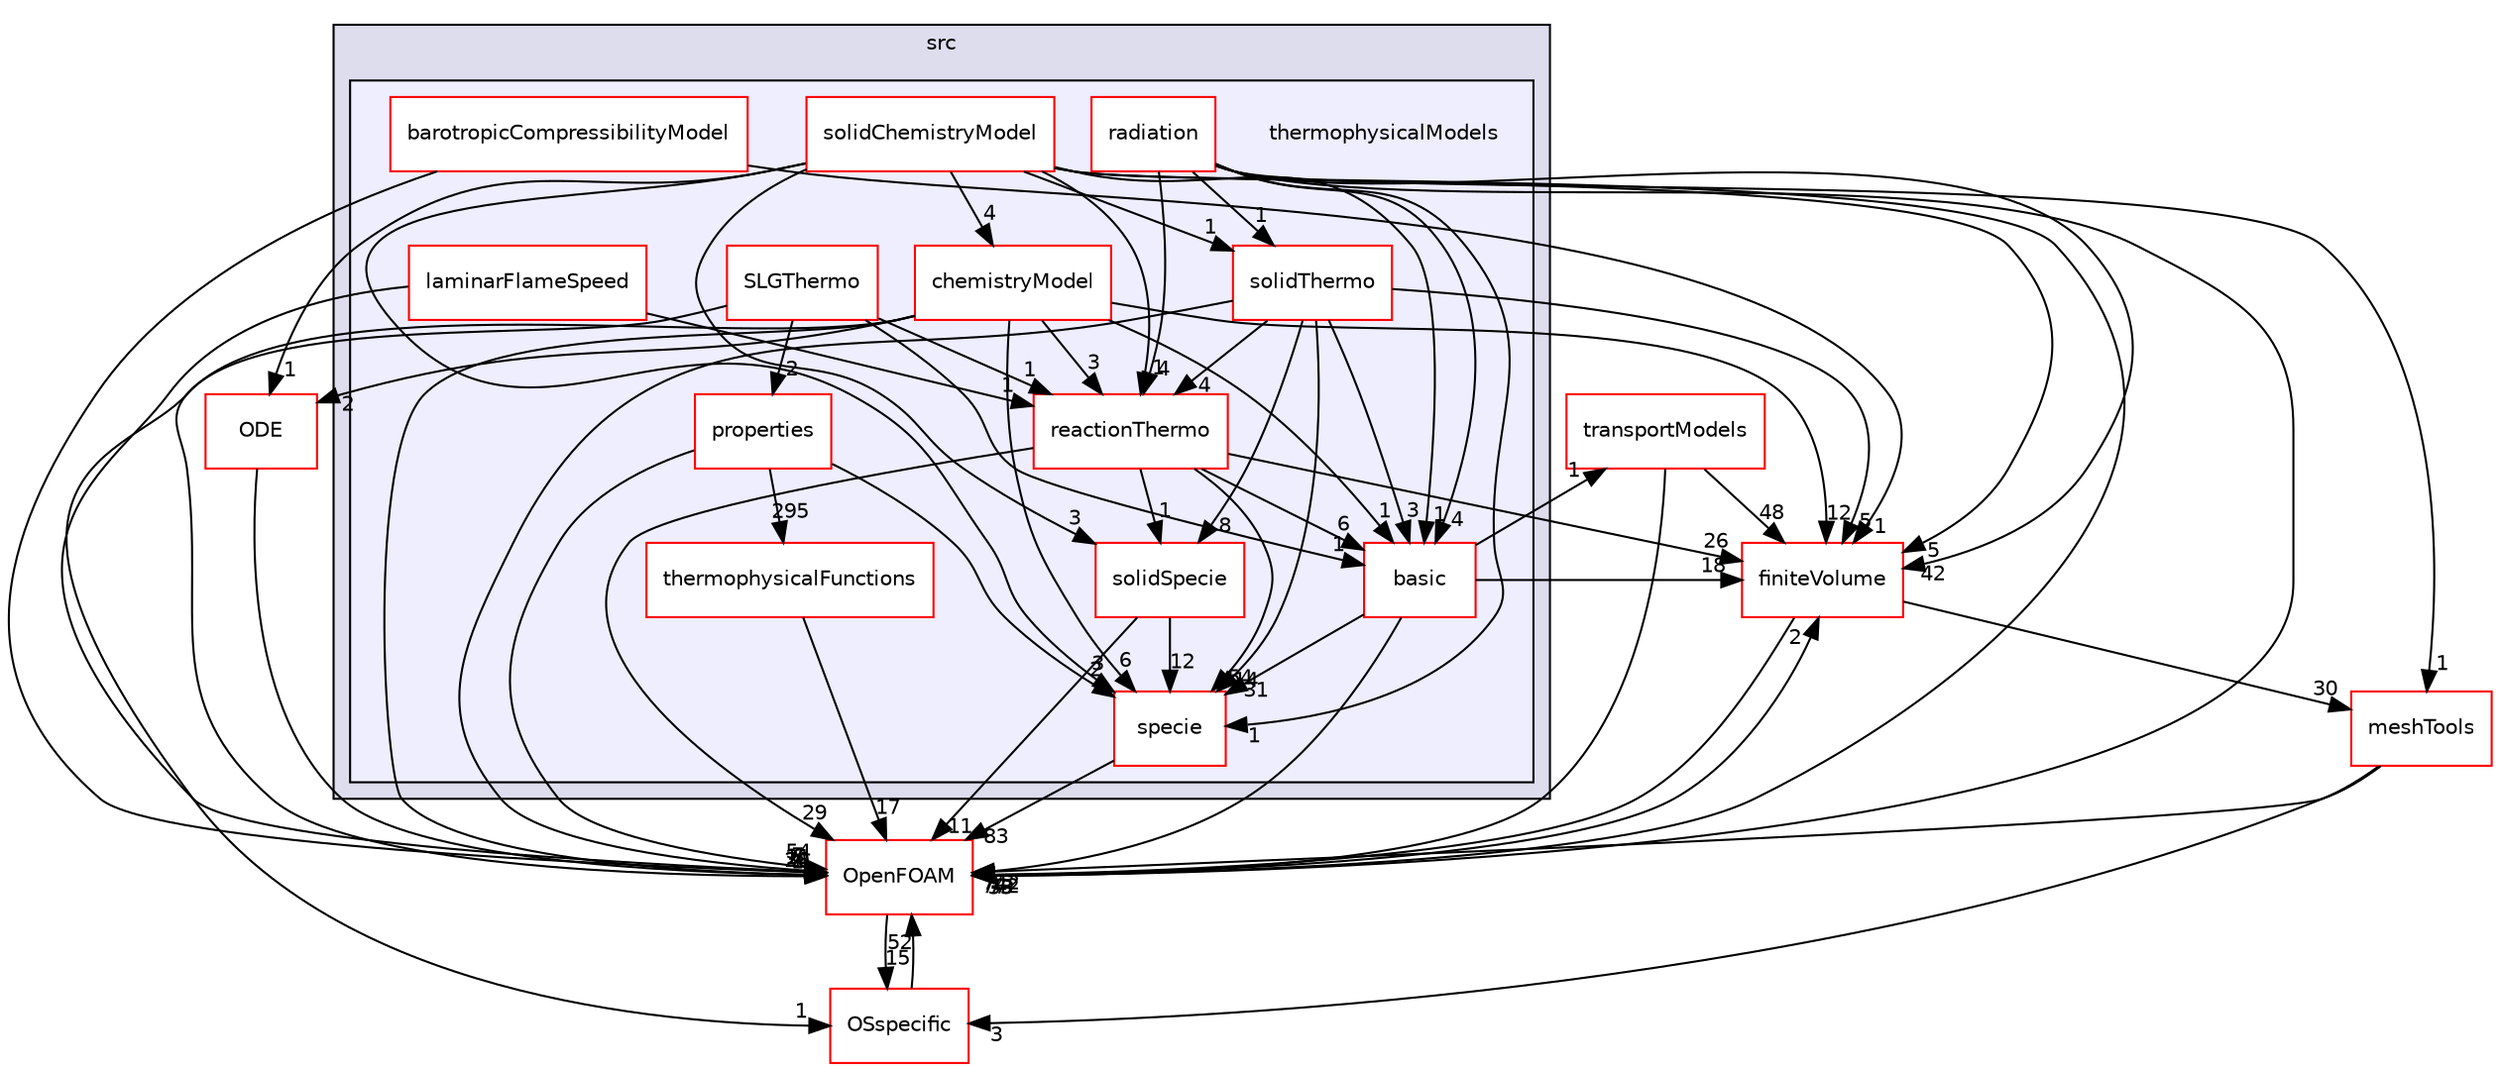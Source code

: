 digraph "src/thermophysicalModels" {
  bgcolor=transparent;
  compound=true
  node [ fontsize="10", fontname="Helvetica"];
  edge [ labelfontsize="10", labelfontname="Helvetica"];
  subgraph clusterdir_68267d1309a1af8e8297ef4c3efbcdba {
    graph [ bgcolor="#ddddee", pencolor="black", label="src" fontname="Helvetica", fontsize="10", URL="dir_68267d1309a1af8e8297ef4c3efbcdba.html"]
  subgraph clusterdir_2778d089ec5c4f66810b11f753867003 {
    graph [ bgcolor="#eeeeff", pencolor="black", label="" URL="dir_2778d089ec5c4f66810b11f753867003.html"];
    dir_2778d089ec5c4f66810b11f753867003 [shape=plaintext label="thermophysicalModels"];
    dir_2ce177fbd1ffaf13b6b16622658e1c6b [shape=box label="barotropicCompressibilityModel" color="red" fillcolor="white" style="filled" URL="dir_2ce177fbd1ffaf13b6b16622658e1c6b.html"];
    dir_38cb9973e0eaf6834e10b18bff965c4b [shape=box label="basic" color="red" fillcolor="white" style="filled" URL="dir_38cb9973e0eaf6834e10b18bff965c4b.html"];
    dir_1d2615a04667ebfe9c88383cd1b75f4e [shape=box label="chemistryModel" color="red" fillcolor="white" style="filled" URL="dir_1d2615a04667ebfe9c88383cd1b75f4e.html"];
    dir_6d661017c4b82204fef6138e75f6f3ff [shape=box label="laminarFlameSpeed" color="red" fillcolor="white" style="filled" URL="dir_6d661017c4b82204fef6138e75f6f3ff.html"];
    dir_3c6632b74bf580b06326716f3509fb55 [shape=box label="properties" color="red" fillcolor="white" style="filled" URL="dir_3c6632b74bf580b06326716f3509fb55.html"];
    dir_372f5e43f50c30dcf3bbe70654c3d27a [shape=box label="radiation" color="red" fillcolor="white" style="filled" URL="dir_372f5e43f50c30dcf3bbe70654c3d27a.html"];
    dir_87c7a4a86ffb283740ec390ea55551cb [shape=box label="reactionThermo" color="red" fillcolor="white" style="filled" URL="dir_87c7a4a86ffb283740ec390ea55551cb.html"];
    dir_f36cb8566f9af60a41b6fcbfb833c602 [shape=box label="SLGThermo" color="red" fillcolor="white" style="filled" URL="dir_f36cb8566f9af60a41b6fcbfb833c602.html"];
    dir_6622b42c5fca67ec351904da985070b7 [shape=box label="solidChemistryModel" color="red" fillcolor="white" style="filled" URL="dir_6622b42c5fca67ec351904da985070b7.html"];
    dir_640adc73b6f298758d016476c5bdb471 [shape=box label="solidSpecie" color="red" fillcolor="white" style="filled" URL="dir_640adc73b6f298758d016476c5bdb471.html"];
    dir_b0a4276768a9e3782bd6f894861ddaf3 [shape=box label="solidThermo" color="red" fillcolor="white" style="filled" URL="dir_b0a4276768a9e3782bd6f894861ddaf3.html"];
    dir_5c4bf53b114f4c9237cd4ef0431fc9bd [shape=box label="specie" color="red" fillcolor="white" style="filled" URL="dir_5c4bf53b114f4c9237cd4ef0431fc9bd.html"];
    dir_05d20c15c5fbf8a8f07c4f897848dece [shape=box label="thermophysicalFunctions" color="red" fillcolor="white" style="filled" URL="dir_05d20c15c5fbf8a8f07c4f897848dece.html"];
  }
  }
  dir_9bd15774b555cf7259a6fa18f99fe99b [shape=box label="finiteVolume" color="red" URL="dir_9bd15774b555cf7259a6fa18f99fe99b.html"];
  dir_ae30ad0bef50cf391b24c614251bb9fd [shape=box label="meshTools" color="red" URL="dir_ae30ad0bef50cf391b24c614251bb9fd.html"];
  dir_c5473ff19b20e6ec4dfe5c310b3778a8 [shape=box label="OpenFOAM" color="red" URL="dir_c5473ff19b20e6ec4dfe5c310b3778a8.html"];
  dir_9415e59289a6feeb24164dafa70a594f [shape=box label="transportModels" color="red" URL="dir_9415e59289a6feeb24164dafa70a594f.html"];
  dir_e47b7a1cb0d621da2e060462b00c1c76 [shape=box label="ODE" color="red" URL="dir_e47b7a1cb0d621da2e060462b00c1c76.html"];
  dir_1e7df7a7407fc4618be5c18f76eb7b99 [shape=box label="OSspecific" color="red" URL="dir_1e7df7a7407fc4618be5c18f76eb7b99.html"];
  dir_372f5e43f50c30dcf3bbe70654c3d27a->dir_9bd15774b555cf7259a6fa18f99fe99b [headlabel="42", labeldistance=1.5 headhref="dir_002562_000867.html"];
  dir_372f5e43f50c30dcf3bbe70654c3d27a->dir_5c4bf53b114f4c9237cd4ef0431fc9bd [headlabel="1", labeldistance=1.5 headhref="dir_002562_001213.html"];
  dir_372f5e43f50c30dcf3bbe70654c3d27a->dir_ae30ad0bef50cf391b24c614251bb9fd [headlabel="1", labeldistance=1.5 headhref="dir_002562_001783.html"];
  dir_372f5e43f50c30dcf3bbe70654c3d27a->dir_c5473ff19b20e6ec4dfe5c310b3778a8 [headlabel="73", labeldistance=1.5 headhref="dir_002562_001929.html"];
  dir_372f5e43f50c30dcf3bbe70654c3d27a->dir_b0a4276768a9e3782bd6f894861ddaf3 [headlabel="1", labeldistance=1.5 headhref="dir_002562_002919.html"];
  dir_372f5e43f50c30dcf3bbe70654c3d27a->dir_87c7a4a86ffb283740ec390ea55551cb [headlabel="4", labeldistance=1.5 headhref="dir_002562_002874.html"];
  dir_372f5e43f50c30dcf3bbe70654c3d27a->dir_38cb9973e0eaf6834e10b18bff965c4b [headlabel="4", labeldistance=1.5 headhref="dir_002562_002746.html"];
  dir_9bd15774b555cf7259a6fa18f99fe99b->dir_ae30ad0bef50cf391b24c614251bb9fd [headlabel="30", labeldistance=1.5 headhref="dir_000867_001783.html"];
  dir_9bd15774b555cf7259a6fa18f99fe99b->dir_c5473ff19b20e6ec4dfe5c310b3778a8 [headlabel="742", labeldistance=1.5 headhref="dir_000867_001929.html"];
  dir_5c4bf53b114f4c9237cd4ef0431fc9bd->dir_c5473ff19b20e6ec4dfe5c310b3778a8 [headlabel="83", labeldistance=1.5 headhref="dir_001213_001929.html"];
  dir_2ce177fbd1ffaf13b6b16622658e1c6b->dir_9bd15774b555cf7259a6fa18f99fe99b [headlabel="1", labeldistance=1.5 headhref="dir_001211_000867.html"];
  dir_2ce177fbd1ffaf13b6b16622658e1c6b->dir_c5473ff19b20e6ec4dfe5c310b3778a8 [headlabel="11", labeldistance=1.5 headhref="dir_001211_001929.html"];
  dir_3c6632b74bf580b06326716f3509fb55->dir_5c4bf53b114f4c9237cd4ef0431fc9bd [headlabel="2", labeldistance=1.5 headhref="dir_002798_001213.html"];
  dir_3c6632b74bf580b06326716f3509fb55->dir_05d20c15c5fbf8a8f07c4f897848dece [headlabel="295", labeldistance=1.5 headhref="dir_002798_002975.html"];
  dir_3c6632b74bf580b06326716f3509fb55->dir_c5473ff19b20e6ec4dfe5c310b3778a8 [headlabel="54", labeldistance=1.5 headhref="dir_002798_001929.html"];
  dir_ae30ad0bef50cf391b24c614251bb9fd->dir_c5473ff19b20e6ec4dfe5c310b3778a8 [headlabel="742", labeldistance=1.5 headhref="dir_001783_001929.html"];
  dir_ae30ad0bef50cf391b24c614251bb9fd->dir_1e7df7a7407fc4618be5c18f76eb7b99 [headlabel="3", labeldistance=1.5 headhref="dir_001783_002470.html"];
  dir_f36cb8566f9af60a41b6fcbfb833c602->dir_3c6632b74bf580b06326716f3509fb55 [headlabel="2", labeldistance=1.5 headhref="dir_002900_002798.html"];
  dir_f36cb8566f9af60a41b6fcbfb833c602->dir_c5473ff19b20e6ec4dfe5c310b3778a8 [headlabel="1", labeldistance=1.5 headhref="dir_002900_001929.html"];
  dir_f36cb8566f9af60a41b6fcbfb833c602->dir_87c7a4a86ffb283740ec390ea55551cb [headlabel="1", labeldistance=1.5 headhref="dir_002900_002874.html"];
  dir_f36cb8566f9af60a41b6fcbfb833c602->dir_38cb9973e0eaf6834e10b18bff965c4b [headlabel="1", labeldistance=1.5 headhref="dir_002900_002746.html"];
  dir_6622b42c5fca67ec351904da985070b7->dir_9bd15774b555cf7259a6fa18f99fe99b [headlabel="5", labeldistance=1.5 headhref="dir_002902_000867.html"];
  dir_6622b42c5fca67ec351904da985070b7->dir_5c4bf53b114f4c9237cd4ef0431fc9bd [headlabel="3", labeldistance=1.5 headhref="dir_002902_001213.html"];
  dir_6622b42c5fca67ec351904da985070b7->dir_640adc73b6f298758d016476c5bdb471 [headlabel="3", labeldistance=1.5 headhref="dir_002902_002907.html"];
  dir_6622b42c5fca67ec351904da985070b7->dir_c5473ff19b20e6ec4dfe5c310b3778a8 [headlabel="7", labeldistance=1.5 headhref="dir_002902_001929.html"];
  dir_6622b42c5fca67ec351904da985070b7->dir_b0a4276768a9e3782bd6f894861ddaf3 [headlabel="1", labeldistance=1.5 headhref="dir_002902_002919.html"];
  dir_6622b42c5fca67ec351904da985070b7->dir_87c7a4a86ffb283740ec390ea55551cb [headlabel="1", labeldistance=1.5 headhref="dir_002902_002874.html"];
  dir_6622b42c5fca67ec351904da985070b7->dir_1d2615a04667ebfe9c88383cd1b75f4e [headlabel="4", labeldistance=1.5 headhref="dir_002902_002763.html"];
  dir_6622b42c5fca67ec351904da985070b7->dir_e47b7a1cb0d621da2e060462b00c1c76 [headlabel="1", labeldistance=1.5 headhref="dir_002902_001487.html"];
  dir_6622b42c5fca67ec351904da985070b7->dir_38cb9973e0eaf6834e10b18bff965c4b [headlabel="1", labeldistance=1.5 headhref="dir_002902_002746.html"];
  dir_640adc73b6f298758d016476c5bdb471->dir_5c4bf53b114f4c9237cd4ef0431fc9bd [headlabel="12", labeldistance=1.5 headhref="dir_002907_001213.html"];
  dir_640adc73b6f298758d016476c5bdb471->dir_c5473ff19b20e6ec4dfe5c310b3778a8 [headlabel="11", labeldistance=1.5 headhref="dir_002907_001929.html"];
  dir_05d20c15c5fbf8a8f07c4f897848dece->dir_c5473ff19b20e6ec4dfe5c310b3778a8 [headlabel="17", labeldistance=1.5 headhref="dir_002975_001929.html"];
  dir_6d661017c4b82204fef6138e75f6f3ff->dir_c5473ff19b20e6ec4dfe5c310b3778a8 [headlabel="6", labeldistance=1.5 headhref="dir_002792_001929.html"];
  dir_6d661017c4b82204fef6138e75f6f3ff->dir_87c7a4a86ffb283740ec390ea55551cb [headlabel="1", labeldistance=1.5 headhref="dir_002792_002874.html"];
  dir_c5473ff19b20e6ec4dfe5c310b3778a8->dir_9bd15774b555cf7259a6fa18f99fe99b [headlabel="2", labeldistance=1.5 headhref="dir_001929_000867.html"];
  dir_c5473ff19b20e6ec4dfe5c310b3778a8->dir_1e7df7a7407fc4618be5c18f76eb7b99 [headlabel="15", labeldistance=1.5 headhref="dir_001929_002470.html"];
  dir_b0a4276768a9e3782bd6f894861ddaf3->dir_9bd15774b555cf7259a6fa18f99fe99b [headlabel="5", labeldistance=1.5 headhref="dir_002919_000867.html"];
  dir_b0a4276768a9e3782bd6f894861ddaf3->dir_5c4bf53b114f4c9237cd4ef0431fc9bd [headlabel="14", labeldistance=1.5 headhref="dir_002919_001213.html"];
  dir_b0a4276768a9e3782bd6f894861ddaf3->dir_640adc73b6f298758d016476c5bdb471 [headlabel="8", labeldistance=1.5 headhref="dir_002919_002907.html"];
  dir_b0a4276768a9e3782bd6f894861ddaf3->dir_c5473ff19b20e6ec4dfe5c310b3778a8 [headlabel="7", labeldistance=1.5 headhref="dir_002919_001929.html"];
  dir_b0a4276768a9e3782bd6f894861ddaf3->dir_87c7a4a86ffb283740ec390ea55551cb [headlabel="4", labeldistance=1.5 headhref="dir_002919_002874.html"];
  dir_b0a4276768a9e3782bd6f894861ddaf3->dir_38cb9973e0eaf6834e10b18bff965c4b [headlabel="3", labeldistance=1.5 headhref="dir_002919_002746.html"];
  dir_9415e59289a6feeb24164dafa70a594f->dir_9bd15774b555cf7259a6fa18f99fe99b [headlabel="48", labeldistance=1.5 headhref="dir_000885_000867.html"];
  dir_9415e59289a6feeb24164dafa70a594f->dir_c5473ff19b20e6ec4dfe5c310b3778a8 [headlabel="33", labeldistance=1.5 headhref="dir_000885_001929.html"];
  dir_87c7a4a86ffb283740ec390ea55551cb->dir_9bd15774b555cf7259a6fa18f99fe99b [headlabel="26", labeldistance=1.5 headhref="dir_002874_000867.html"];
  dir_87c7a4a86ffb283740ec390ea55551cb->dir_5c4bf53b114f4c9237cd4ef0431fc9bd [headlabel="54", labeldistance=1.5 headhref="dir_002874_001213.html"];
  dir_87c7a4a86ffb283740ec390ea55551cb->dir_640adc73b6f298758d016476c5bdb471 [headlabel="1", labeldistance=1.5 headhref="dir_002874_002907.html"];
  dir_87c7a4a86ffb283740ec390ea55551cb->dir_c5473ff19b20e6ec4dfe5c310b3778a8 [headlabel="29", labeldistance=1.5 headhref="dir_002874_001929.html"];
  dir_87c7a4a86ffb283740ec390ea55551cb->dir_38cb9973e0eaf6834e10b18bff965c4b [headlabel="6", labeldistance=1.5 headhref="dir_002874_002746.html"];
  dir_1d2615a04667ebfe9c88383cd1b75f4e->dir_9bd15774b555cf7259a6fa18f99fe99b [headlabel="12", labeldistance=1.5 headhref="dir_002763_000867.html"];
  dir_1d2615a04667ebfe9c88383cd1b75f4e->dir_5c4bf53b114f4c9237cd4ef0431fc9bd [headlabel="6", labeldistance=1.5 headhref="dir_002763_001213.html"];
  dir_1d2615a04667ebfe9c88383cd1b75f4e->dir_c5473ff19b20e6ec4dfe5c310b3778a8 [headlabel="36", labeldistance=1.5 headhref="dir_002763_001929.html"];
  dir_1d2615a04667ebfe9c88383cd1b75f4e->dir_87c7a4a86ffb283740ec390ea55551cb [headlabel="3", labeldistance=1.5 headhref="dir_002763_002874.html"];
  dir_1d2615a04667ebfe9c88383cd1b75f4e->dir_e47b7a1cb0d621da2e060462b00c1c76 [headlabel="2", labeldistance=1.5 headhref="dir_002763_001487.html"];
  dir_1d2615a04667ebfe9c88383cd1b75f4e->dir_38cb9973e0eaf6834e10b18bff965c4b [headlabel="1", labeldistance=1.5 headhref="dir_002763_002746.html"];
  dir_1d2615a04667ebfe9c88383cd1b75f4e->dir_1e7df7a7407fc4618be5c18f76eb7b99 [headlabel="1", labeldistance=1.5 headhref="dir_002763_002470.html"];
  dir_e47b7a1cb0d621da2e060462b00c1c76->dir_c5473ff19b20e6ec4dfe5c310b3778a8 [headlabel="20", labeldistance=1.5 headhref="dir_001487_001929.html"];
  dir_38cb9973e0eaf6834e10b18bff965c4b->dir_9bd15774b555cf7259a6fa18f99fe99b [headlabel="18", labeldistance=1.5 headhref="dir_002746_000867.html"];
  dir_38cb9973e0eaf6834e10b18bff965c4b->dir_5c4bf53b114f4c9237cd4ef0431fc9bd [headlabel="31", labeldistance=1.5 headhref="dir_002746_001213.html"];
  dir_38cb9973e0eaf6834e10b18bff965c4b->dir_c5473ff19b20e6ec4dfe5c310b3778a8 [headlabel="13", labeldistance=1.5 headhref="dir_002746_001929.html"];
  dir_38cb9973e0eaf6834e10b18bff965c4b->dir_9415e59289a6feeb24164dafa70a594f [headlabel="1", labeldistance=1.5 headhref="dir_002746_000885.html"];
  dir_1e7df7a7407fc4618be5c18f76eb7b99->dir_c5473ff19b20e6ec4dfe5c310b3778a8 [headlabel="52", labeldistance=1.5 headhref="dir_002470_001929.html"];
}
